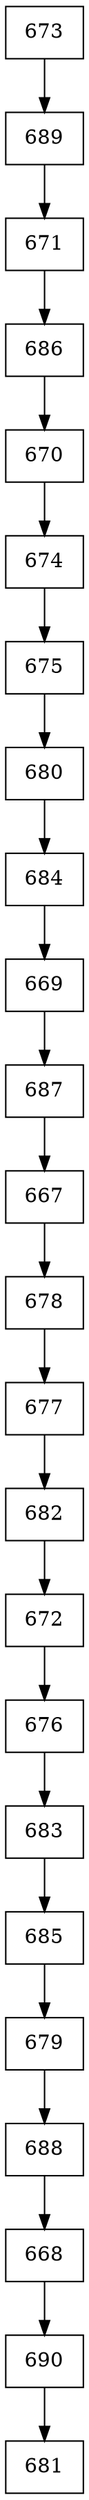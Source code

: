 digraph G {
  node [shape=record];
  node0 [label="{673}"];
  node0 -> node1;
  node1 [label="{689}"];
  node1 -> node2;
  node2 [label="{671}"];
  node2 -> node3;
  node3 [label="{686}"];
  node3 -> node4;
  node4 [label="{670}"];
  node4 -> node5;
  node5 [label="{674}"];
  node5 -> node6;
  node6 [label="{675}"];
  node6 -> node7;
  node7 [label="{680}"];
  node7 -> node8;
  node8 [label="{684}"];
  node8 -> node9;
  node9 [label="{669}"];
  node9 -> node10;
  node10 [label="{687}"];
  node10 -> node11;
  node11 [label="{667}"];
  node11 -> node12;
  node12 [label="{678}"];
  node12 -> node13;
  node13 [label="{677}"];
  node13 -> node14;
  node14 [label="{682}"];
  node14 -> node15;
  node15 [label="{672}"];
  node15 -> node16;
  node16 [label="{676}"];
  node16 -> node17;
  node17 [label="{683}"];
  node17 -> node18;
  node18 [label="{685}"];
  node18 -> node19;
  node19 [label="{679}"];
  node19 -> node20;
  node20 [label="{688}"];
  node20 -> node21;
  node21 [label="{668}"];
  node21 -> node22;
  node22 [label="{690}"];
  node22 -> node23;
  node23 [label="{681}"];
}
